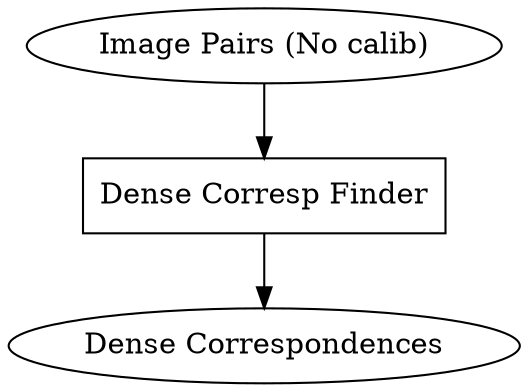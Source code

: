 digraph G {

    ImagePairs [label="Image Pairs (No calib)"]; 
    Correspondences [label="Dense Correspondences"];

    ImagePair_Correspondences_Finder [label="Dense Corresp Finder", shape=box];

    ImagePairs -> ImagePair_Correspondences_Finder -> Correspondences; 
    
}


